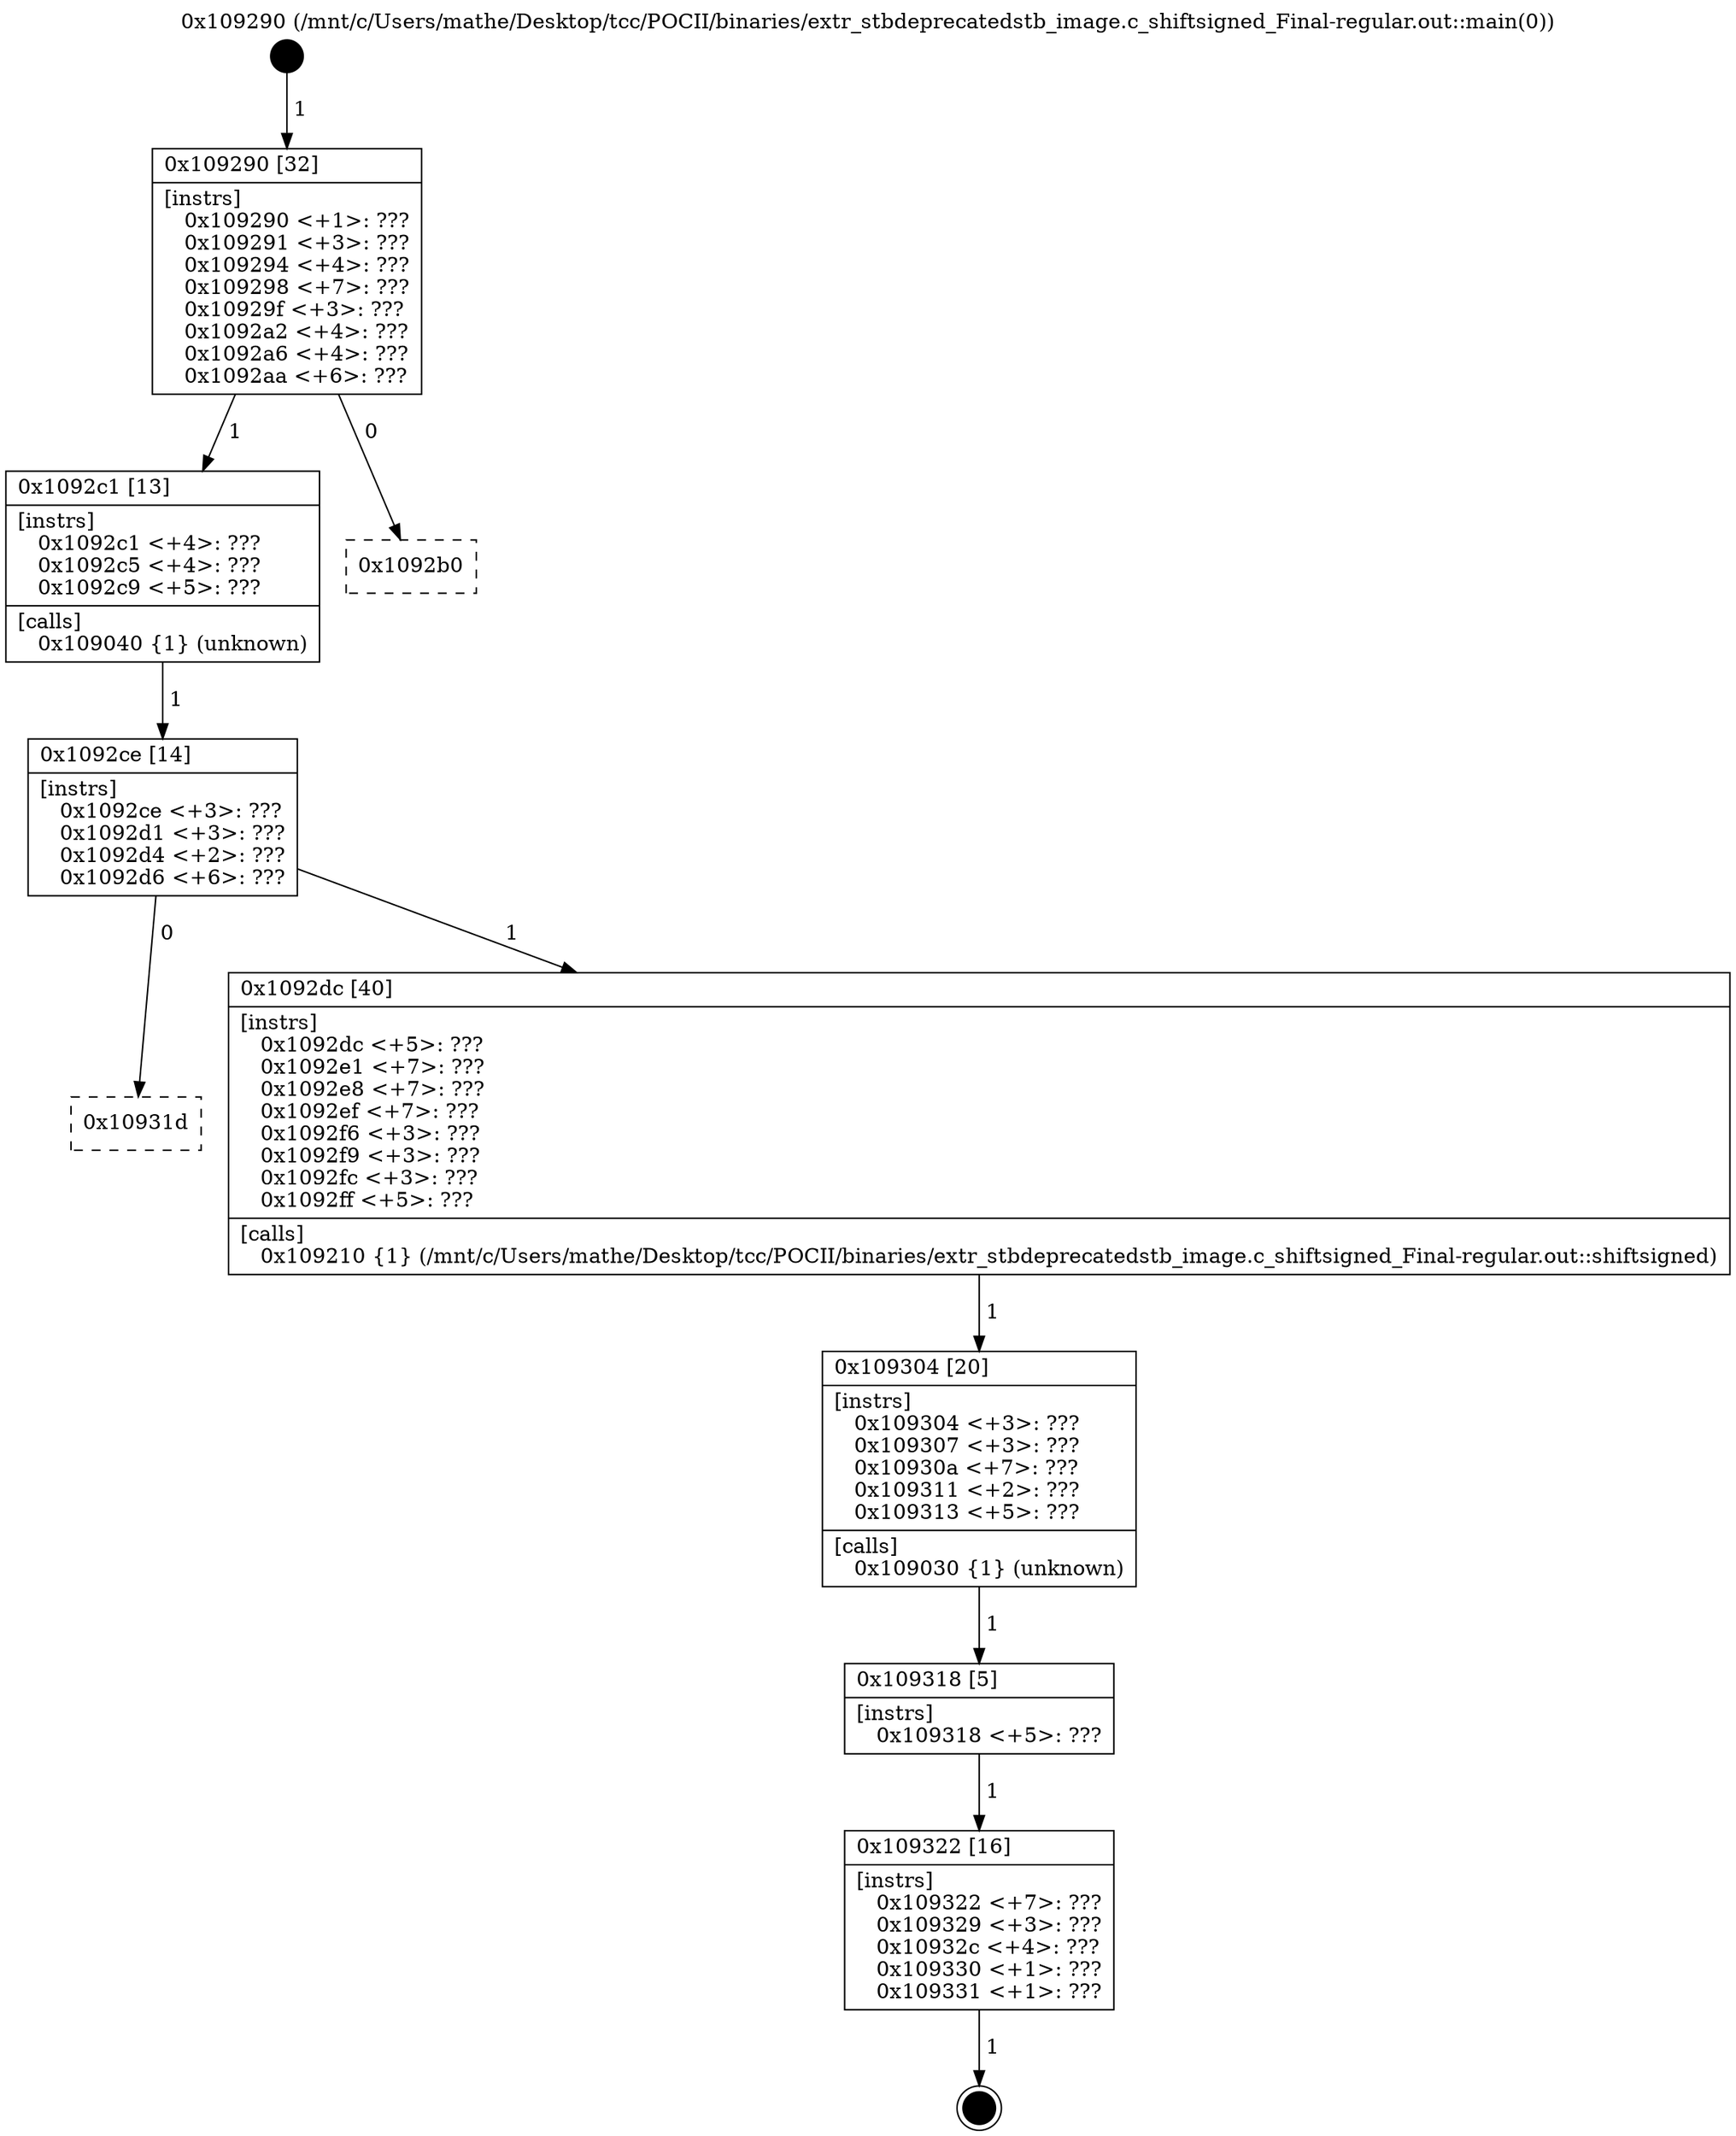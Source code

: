digraph "0x109290" {
  label = "0x109290 (/mnt/c/Users/mathe/Desktop/tcc/POCII/binaries/extr_stbdeprecatedstb_image.c_shiftsigned_Final-regular.out::main(0))"
  labelloc = "t"
  node[shape=record]

  Entry [label="",width=0.3,height=0.3,shape=circle,fillcolor=black,style=filled]
  "0x109290" [label="{
     0x109290 [32]\l
     | [instrs]\l
     &nbsp;&nbsp;0x109290 \<+1\>: ???\l
     &nbsp;&nbsp;0x109291 \<+3\>: ???\l
     &nbsp;&nbsp;0x109294 \<+4\>: ???\l
     &nbsp;&nbsp;0x109298 \<+7\>: ???\l
     &nbsp;&nbsp;0x10929f \<+3\>: ???\l
     &nbsp;&nbsp;0x1092a2 \<+4\>: ???\l
     &nbsp;&nbsp;0x1092a6 \<+4\>: ???\l
     &nbsp;&nbsp;0x1092aa \<+6\>: ???\l
  }"]
  "0x1092c1" [label="{
     0x1092c1 [13]\l
     | [instrs]\l
     &nbsp;&nbsp;0x1092c1 \<+4\>: ???\l
     &nbsp;&nbsp;0x1092c5 \<+4\>: ???\l
     &nbsp;&nbsp;0x1092c9 \<+5\>: ???\l
     | [calls]\l
     &nbsp;&nbsp;0x109040 \{1\} (unknown)\l
  }"]
  "0x1092b0" [label="{
     0x1092b0\l
  }", style=dashed]
  "0x1092ce" [label="{
     0x1092ce [14]\l
     | [instrs]\l
     &nbsp;&nbsp;0x1092ce \<+3\>: ???\l
     &nbsp;&nbsp;0x1092d1 \<+3\>: ???\l
     &nbsp;&nbsp;0x1092d4 \<+2\>: ???\l
     &nbsp;&nbsp;0x1092d6 \<+6\>: ???\l
  }"]
  "0x10931d" [label="{
     0x10931d\l
  }", style=dashed]
  "0x1092dc" [label="{
     0x1092dc [40]\l
     | [instrs]\l
     &nbsp;&nbsp;0x1092dc \<+5\>: ???\l
     &nbsp;&nbsp;0x1092e1 \<+7\>: ???\l
     &nbsp;&nbsp;0x1092e8 \<+7\>: ???\l
     &nbsp;&nbsp;0x1092ef \<+7\>: ???\l
     &nbsp;&nbsp;0x1092f6 \<+3\>: ???\l
     &nbsp;&nbsp;0x1092f9 \<+3\>: ???\l
     &nbsp;&nbsp;0x1092fc \<+3\>: ???\l
     &nbsp;&nbsp;0x1092ff \<+5\>: ???\l
     | [calls]\l
     &nbsp;&nbsp;0x109210 \{1\} (/mnt/c/Users/mathe/Desktop/tcc/POCII/binaries/extr_stbdeprecatedstb_image.c_shiftsigned_Final-regular.out::shiftsigned)\l
  }"]
  Exit [label="",width=0.3,height=0.3,shape=circle,fillcolor=black,style=filled,peripheries=2]
  "0x109304" [label="{
     0x109304 [20]\l
     | [instrs]\l
     &nbsp;&nbsp;0x109304 \<+3\>: ???\l
     &nbsp;&nbsp;0x109307 \<+3\>: ???\l
     &nbsp;&nbsp;0x10930a \<+7\>: ???\l
     &nbsp;&nbsp;0x109311 \<+2\>: ???\l
     &nbsp;&nbsp;0x109313 \<+5\>: ???\l
     | [calls]\l
     &nbsp;&nbsp;0x109030 \{1\} (unknown)\l
  }"]
  "0x109318" [label="{
     0x109318 [5]\l
     | [instrs]\l
     &nbsp;&nbsp;0x109318 \<+5\>: ???\l
  }"]
  "0x109322" [label="{
     0x109322 [16]\l
     | [instrs]\l
     &nbsp;&nbsp;0x109322 \<+7\>: ???\l
     &nbsp;&nbsp;0x109329 \<+3\>: ???\l
     &nbsp;&nbsp;0x10932c \<+4\>: ???\l
     &nbsp;&nbsp;0x109330 \<+1\>: ???\l
     &nbsp;&nbsp;0x109331 \<+1\>: ???\l
  }"]
  Entry -> "0x109290" [label=" 1"]
  "0x109290" -> "0x1092c1" [label=" 1"]
  "0x109290" -> "0x1092b0" [label=" 0"]
  "0x1092c1" -> "0x1092ce" [label=" 1"]
  "0x1092ce" -> "0x10931d" [label=" 0"]
  "0x1092ce" -> "0x1092dc" [label=" 1"]
  "0x109322" -> Exit [label=" 1"]
  "0x1092dc" -> "0x109304" [label=" 1"]
  "0x109304" -> "0x109318" [label=" 1"]
  "0x109318" -> "0x109322" [label=" 1"]
}
